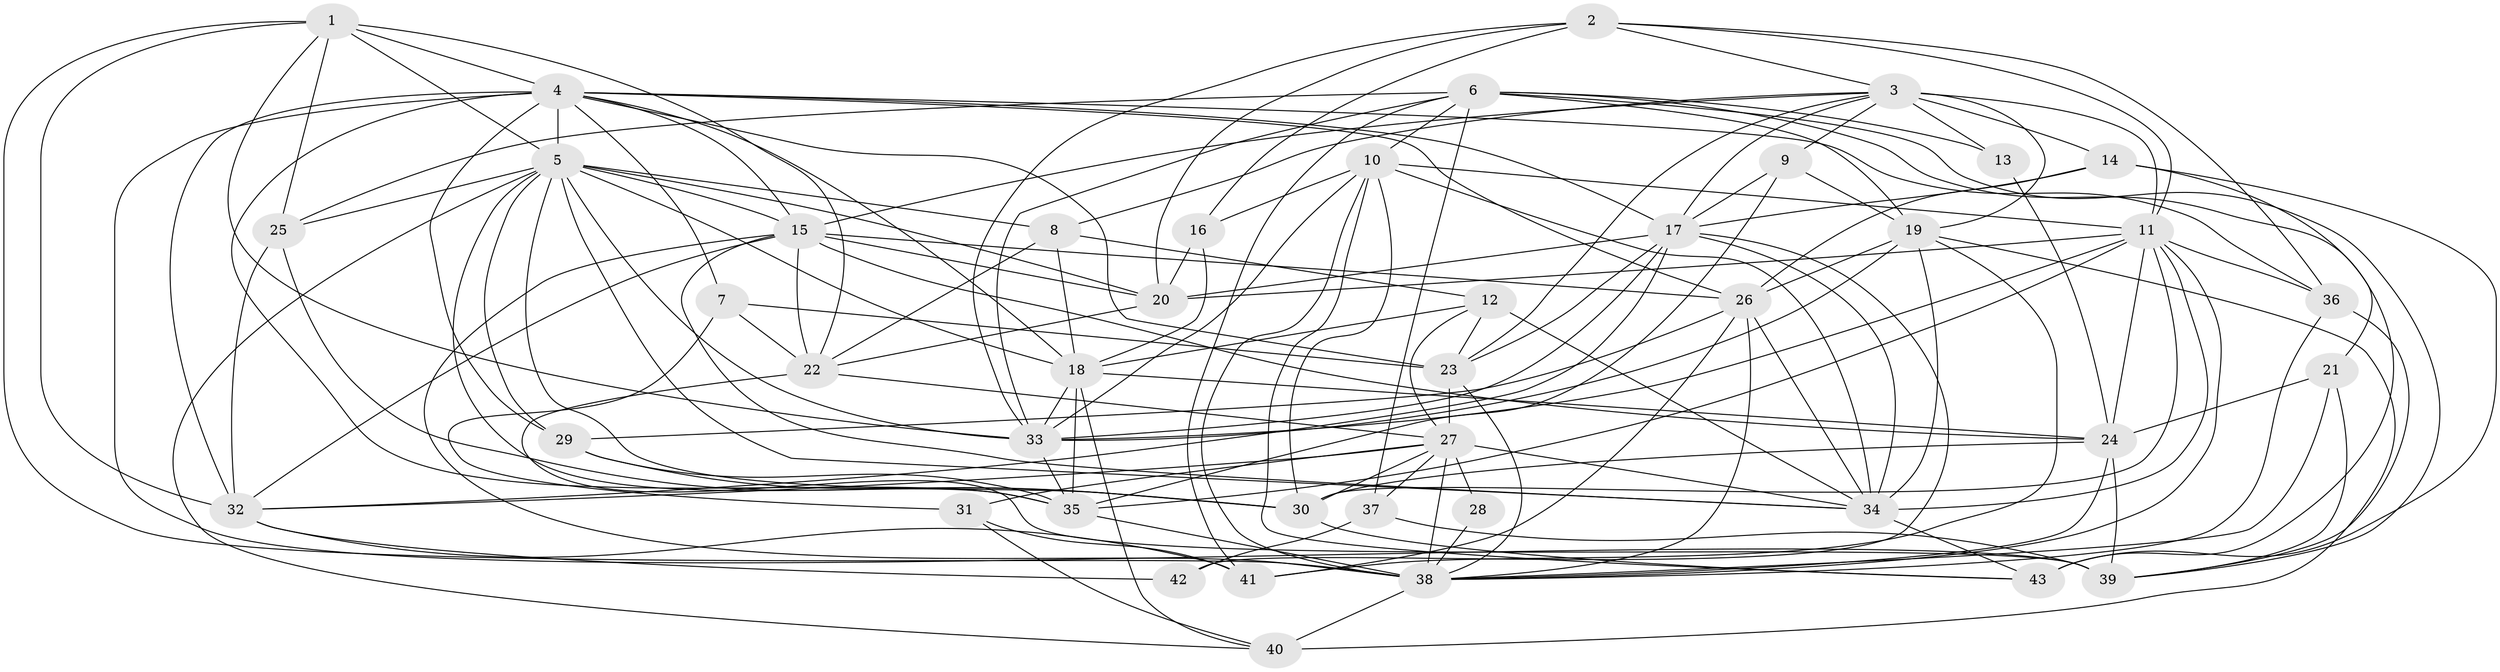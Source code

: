 // original degree distribution, {5: 0.1925925925925926, 3: 0.26666666666666666, 4: 0.3037037037037037, 2: 0.1111111111111111, 6: 0.0962962962962963, 7: 0.022222222222222223, 9: 0.007407407407407408}
// Generated by graph-tools (version 1.1) at 2025/51/03/04/25 22:51:01]
// undirected, 43 vertices, 151 edges
graph export_dot {
  node [color=gray90,style=filled];
  1;
  2;
  3;
  4;
  5;
  6;
  7;
  8;
  9;
  10;
  11;
  12;
  13;
  14;
  15;
  16;
  17;
  18;
  19;
  20;
  21;
  22;
  23;
  24;
  25;
  26;
  27;
  28;
  29;
  30;
  31;
  32;
  33;
  34;
  35;
  36;
  37;
  38;
  39;
  40;
  41;
  42;
  43;
  1 -- 4 [weight=2.0];
  1 -- 5 [weight=1.0];
  1 -- 22 [weight=2.0];
  1 -- 25 [weight=1.0];
  1 -- 32 [weight=2.0];
  1 -- 33 [weight=1.0];
  1 -- 38 [weight=1.0];
  2 -- 3 [weight=1.0];
  2 -- 11 [weight=1.0];
  2 -- 16 [weight=1.0];
  2 -- 20 [weight=1.0];
  2 -- 33 [weight=1.0];
  2 -- 36 [weight=1.0];
  3 -- 8 [weight=1.0];
  3 -- 9 [weight=1.0];
  3 -- 11 [weight=2.0];
  3 -- 13 [weight=1.0];
  3 -- 14 [weight=1.0];
  3 -- 15 [weight=1.0];
  3 -- 17 [weight=1.0];
  3 -- 19 [weight=2.0];
  3 -- 23 [weight=1.0];
  4 -- 5 [weight=2.0];
  4 -- 7 [weight=1.0];
  4 -- 15 [weight=1.0];
  4 -- 17 [weight=2.0];
  4 -- 18 [weight=1.0];
  4 -- 23 [weight=2.0];
  4 -- 26 [weight=1.0];
  4 -- 29 [weight=1.0];
  4 -- 32 [weight=1.0];
  4 -- 35 [weight=1.0];
  4 -- 36 [weight=1.0];
  4 -- 39 [weight=3.0];
  5 -- 8 [weight=1.0];
  5 -- 15 [weight=1.0];
  5 -- 18 [weight=2.0];
  5 -- 20 [weight=1.0];
  5 -- 25 [weight=1.0];
  5 -- 29 [weight=1.0];
  5 -- 30 [weight=1.0];
  5 -- 33 [weight=1.0];
  5 -- 34 [weight=1.0];
  5 -- 35 [weight=2.0];
  5 -- 40 [weight=1.0];
  6 -- 10 [weight=1.0];
  6 -- 13 [weight=1.0];
  6 -- 19 [weight=1.0];
  6 -- 25 [weight=1.0];
  6 -- 33 [weight=1.0];
  6 -- 37 [weight=1.0];
  6 -- 39 [weight=1.0];
  6 -- 41 [weight=1.0];
  6 -- 43 [weight=1.0];
  7 -- 22 [weight=1.0];
  7 -- 23 [weight=2.0];
  7 -- 31 [weight=1.0];
  8 -- 12 [weight=1.0];
  8 -- 18 [weight=2.0];
  8 -- 22 [weight=1.0];
  9 -- 17 [weight=1.0];
  9 -- 19 [weight=2.0];
  9 -- 35 [weight=1.0];
  10 -- 11 [weight=2.0];
  10 -- 16 [weight=1.0];
  10 -- 30 [weight=1.0];
  10 -- 33 [weight=2.0];
  10 -- 34 [weight=1.0];
  10 -- 38 [weight=1.0];
  10 -- 43 [weight=1.0];
  11 -- 20 [weight=1.0];
  11 -- 24 [weight=1.0];
  11 -- 30 [weight=1.0];
  11 -- 33 [weight=1.0];
  11 -- 34 [weight=1.0];
  11 -- 35 [weight=1.0];
  11 -- 36 [weight=1.0];
  11 -- 38 [weight=1.0];
  12 -- 18 [weight=2.0];
  12 -- 23 [weight=1.0];
  12 -- 27 [weight=1.0];
  12 -- 34 [weight=1.0];
  13 -- 24 [weight=1.0];
  14 -- 17 [weight=1.0];
  14 -- 21 [weight=1.0];
  14 -- 26 [weight=1.0];
  14 -- 43 [weight=3.0];
  15 -- 20 [weight=1.0];
  15 -- 22 [weight=1.0];
  15 -- 24 [weight=1.0];
  15 -- 26 [weight=2.0];
  15 -- 32 [weight=1.0];
  15 -- 34 [weight=1.0];
  15 -- 38 [weight=1.0];
  16 -- 18 [weight=1.0];
  16 -- 20 [weight=1.0];
  17 -- 20 [weight=1.0];
  17 -- 23 [weight=1.0];
  17 -- 32 [weight=1.0];
  17 -- 33 [weight=1.0];
  17 -- 34 [weight=2.0];
  17 -- 42 [weight=1.0];
  18 -- 24 [weight=1.0];
  18 -- 33 [weight=1.0];
  18 -- 35 [weight=1.0];
  18 -- 40 [weight=1.0];
  19 -- 26 [weight=1.0];
  19 -- 33 [weight=1.0];
  19 -- 34 [weight=1.0];
  19 -- 40 [weight=1.0];
  19 -- 41 [weight=1.0];
  20 -- 22 [weight=1.0];
  21 -- 24 [weight=1.0];
  21 -- 38 [weight=1.0];
  21 -- 39 [weight=1.0];
  22 -- 27 [weight=1.0];
  22 -- 39 [weight=1.0];
  23 -- 27 [weight=1.0];
  23 -- 38 [weight=1.0];
  24 -- 30 [weight=1.0];
  24 -- 38 [weight=1.0];
  24 -- 39 [weight=1.0];
  25 -- 30 [weight=1.0];
  25 -- 32 [weight=1.0];
  26 -- 29 [weight=1.0];
  26 -- 34 [weight=1.0];
  26 -- 38 [weight=1.0];
  26 -- 41 [weight=1.0];
  27 -- 28 [weight=2.0];
  27 -- 30 [weight=1.0];
  27 -- 31 [weight=1.0];
  27 -- 32 [weight=1.0];
  27 -- 34 [weight=1.0];
  27 -- 37 [weight=1.0];
  27 -- 38 [weight=1.0];
  28 -- 38 [weight=1.0];
  29 -- 30 [weight=2.0];
  29 -- 35 [weight=1.0];
  30 -- 43 [weight=1.0];
  31 -- 40 [weight=1.0];
  31 -- 41 [weight=3.0];
  32 -- 41 [weight=1.0];
  32 -- 42 [weight=1.0];
  33 -- 35 [weight=1.0];
  34 -- 43 [weight=1.0];
  35 -- 38 [weight=2.0];
  36 -- 38 [weight=1.0];
  36 -- 39 [weight=1.0];
  37 -- 39 [weight=1.0];
  37 -- 42 [weight=1.0];
  38 -- 40 [weight=2.0];
}
